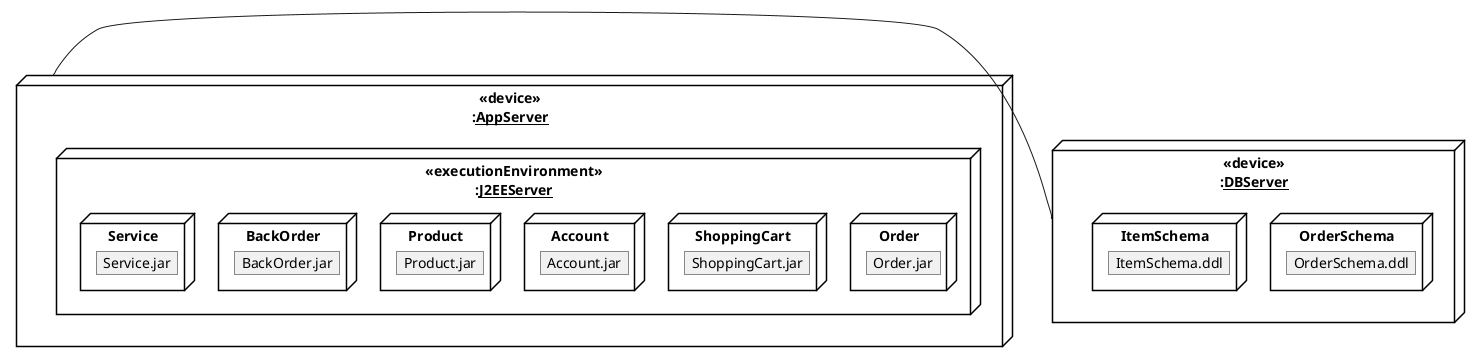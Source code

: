 ' Figure 19.12 Notation for a Device containing an ExecutionEnvironment 
' and connected to another Device by a CommunicationPath link
' Unified Modeling Language 2.5, p. 657.
@startuml

skinparam monochrome true
skinparam packageStyle Node

package "<<device>>\n:<u>AppServer</u>" as A{
    package "<<executionEnvironment>>\n:<u>J2EEServer</u>"{
        object Order.jar
        object ShoppingCart.jar
        object Account.jar
        object Product.jar
        object BackOrder.jar
        object Service.jar
    }
}
package "<<device>>\n:<u>DBServer</u>" as D{
    object OrderSchema.ddl
    object ItemSchema.ddl
}

A -right- D

hide circle
hide members

@enduml
